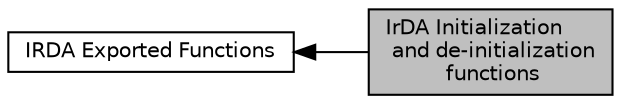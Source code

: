 digraph "IrDA Initialization and de-initialization functions"
{
  edge [fontname="Helvetica",fontsize="10",labelfontname="Helvetica",labelfontsize="10"];
  node [fontname="Helvetica",fontsize="10",shape=record];
  rankdir=LR;
  Node0 [label="IrDA Initialization\l and de-initialization\l functions",height=0.2,width=0.4,color="black", fillcolor="grey75", style="filled", fontcolor="black"];
  Node1 [label="IRDA Exported Functions",height=0.2,width=0.4,color="black", fillcolor="white", style="filled",URL="$group___i_r_d_a___exported___functions.html"];
  Node1->Node0 [shape=plaintext, dir="back", style="solid"];
}
